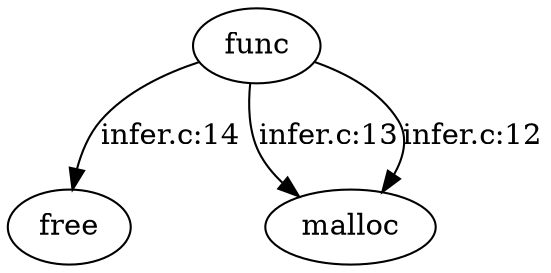 digraph G {
  func;
  free;
  malloc;
  
  
  func -> free [label="infer.c:14", ];
  func -> malloc [label="infer.c:13", ];
  func -> malloc [label="infer.c:12", ];
  
  }